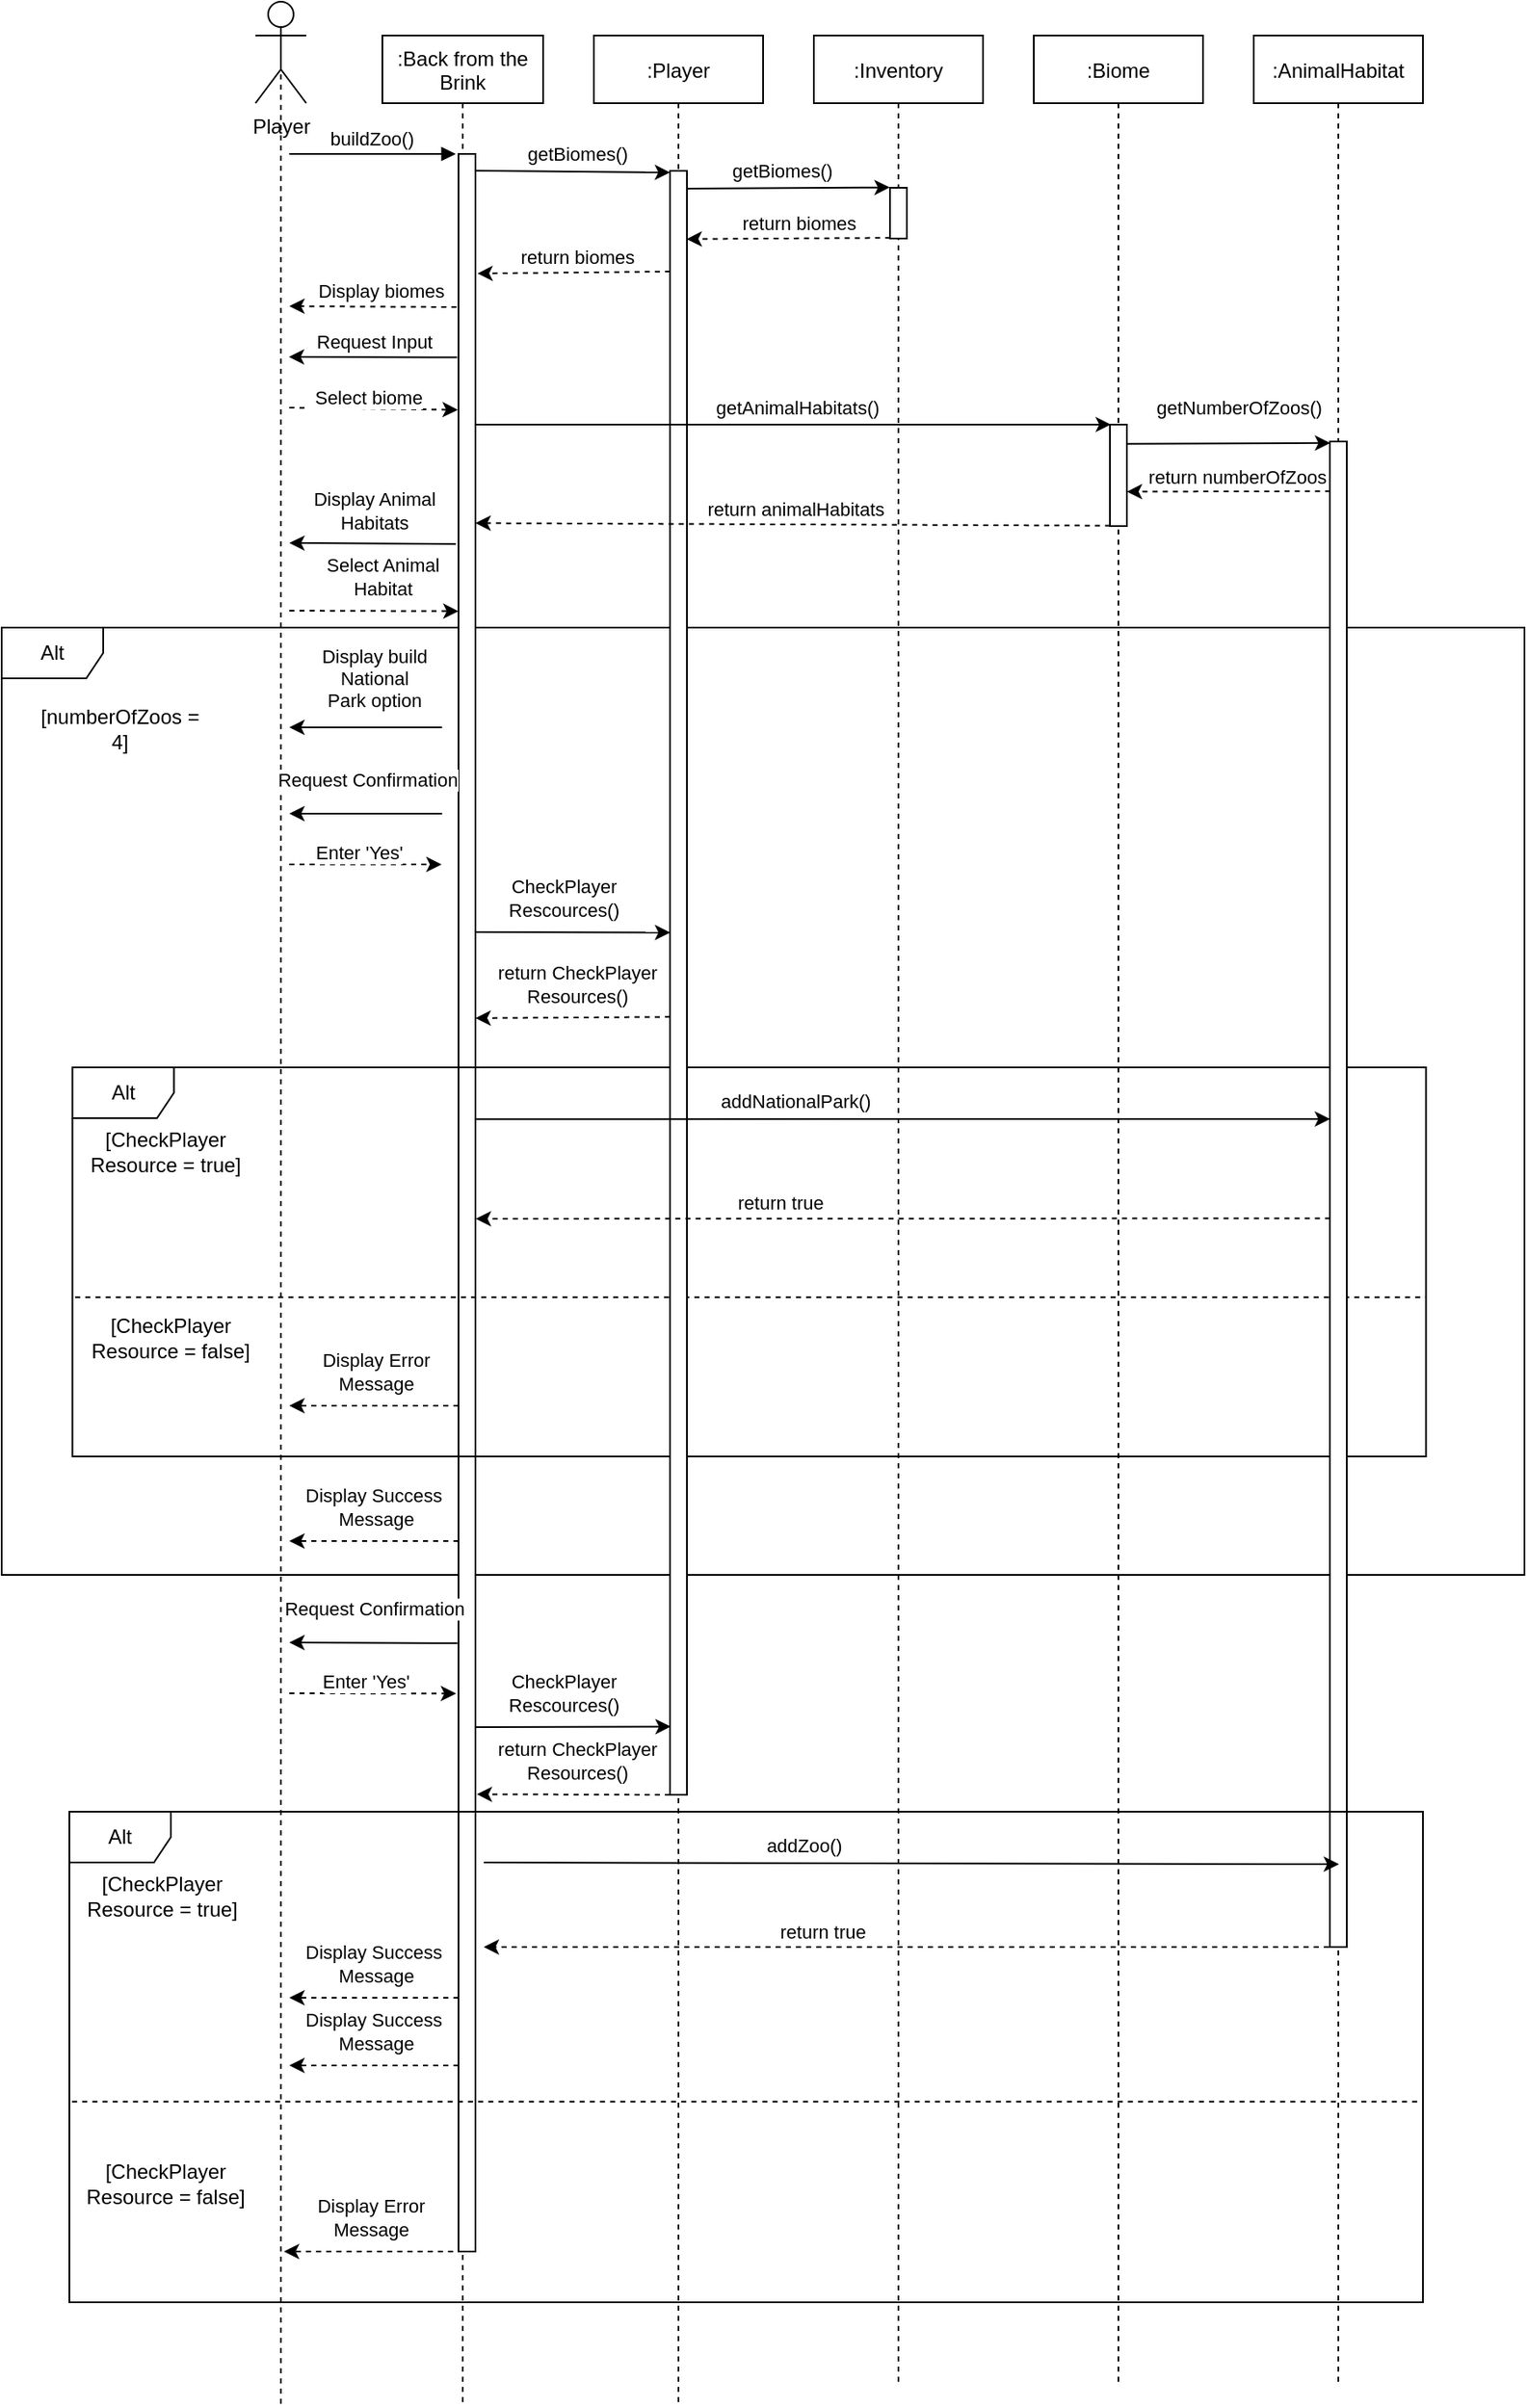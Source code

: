 <mxfile version="13.10.0" type="device"><diagram id="kgpKYQtTHZ0yAKxKKP6v" name="Page-1"><mxGraphModel dx="1663" dy="426" grid="1" gridSize="10" guides="1" tooltips="1" connect="1" arrows="1" fold="1" page="1" pageScale="1" pageWidth="850" pageHeight="1100" math="0" shadow="0"><root><mxCell id="0"/><mxCell id="1" parent="0"/><mxCell id="GCm224N83fhTWt9JQxF--8" value="Alt" style="shape=umlFrame;whiteSpace=wrap;html=1;fillColor=none;" parent="1" vertex="1"><mxGeometry x="-90" y="440" width="900" height="560" as="geometry"/></mxCell><mxCell id="6aAlP1yyFKGa0N2FsR2Q-11" value="Player" style="shape=umlActor;verticalLabelPosition=bottom;verticalAlign=top;html=1;outlineConnect=0;" parent="1" vertex="1"><mxGeometry x="60" y="70" width="30" height="60" as="geometry"/></mxCell><mxCell id="6aAlP1yyFKGa0N2FsR2Q-12" value=":Back from the&#10;Brink" style="shape=umlLifeline;perimeter=lifelinePerimeter;container=1;collapsible=0;recursiveResize=0;rounded=0;shadow=0;strokeWidth=1;" parent="1" vertex="1"><mxGeometry x="135" y="90" width="95" height="1400" as="geometry"/></mxCell><mxCell id="6aAlP1yyFKGa0N2FsR2Q-13" value="" style="points=[];perimeter=orthogonalPerimeter;rounded=0;shadow=0;strokeWidth=1;" parent="6aAlP1yyFKGa0N2FsR2Q-12" vertex="1"><mxGeometry x="45" y="70" width="10" height="1240" as="geometry"/></mxCell><mxCell id="6aAlP1yyFKGa0N2FsR2Q-14" value="buildZoo()" style="verticalAlign=bottom;startArrow=none;endArrow=block;startSize=8;shadow=0;strokeWidth=1;entryX=-0.161;entryY=0;entryDx=0;entryDy=0;entryPerimeter=0;startFill=0;" parent="6aAlP1yyFKGa0N2FsR2Q-12" target="6aAlP1yyFKGa0N2FsR2Q-13" edge="1"><mxGeometry relative="1" as="geometry"><mxPoint x="-55" y="70" as="sourcePoint"/><mxPoint x="35" y="70" as="targetPoint"/></mxGeometry></mxCell><mxCell id="GCm224N83fhTWt9JQxF--40" value="Alt" style="shape=umlFrame;whiteSpace=wrap;html=1;fillColor=none;" parent="6aAlP1yyFKGa0N2FsR2Q-12" vertex="1"><mxGeometry x="-183.2" y="610" width="800" height="230" as="geometry"/></mxCell><mxCell id="GCm224N83fhTWt9JQxF--44" value="" style="endArrow=none;dashed=1;html=1;exitX=0.002;exitY=0.591;exitDx=0;exitDy=0;exitPerimeter=0;entryX=1;entryY=0.591;entryDx=0;entryDy=0;entryPerimeter=0;" parent="6aAlP1yyFKGa0N2FsR2Q-12" source="GCm224N83fhTWt9JQxF--40" target="GCm224N83fhTWt9JQxF--40" edge="1"><mxGeometry width="50" height="50" relative="1" as="geometry"><mxPoint x="191.8" y="770" as="sourcePoint"/><mxPoint x="241.8" y="720" as="targetPoint"/></mxGeometry></mxCell><mxCell id="GCm224N83fhTWt9JQxF--49" value="" style="endArrow=classic;html=1;dashed=1;" parent="6aAlP1yyFKGa0N2FsR2Q-12" edge="1"><mxGeometry width="50" height="50" relative="1" as="geometry"><mxPoint x="45" y="810" as="sourcePoint"/><mxPoint x="-55" y="810" as="targetPoint"/></mxGeometry></mxCell><mxCell id="GCm224N83fhTWt9JQxF--50" value="Display Error &lt;br&gt;Message" style="edgeLabel;html=1;align=center;verticalAlign=middle;resizable=0;points=[];" parent="GCm224N83fhTWt9JQxF--49" vertex="1" connectable="0"><mxGeometry x="-0.093" y="-1" relative="1" as="geometry"><mxPoint x="-3.49" y="-19" as="offset"/></mxGeometry></mxCell><mxCell id="6aAlP1yyFKGa0N2FsR2Q-20" value=":Player" style="shape=umlLifeline;perimeter=lifelinePerimeter;container=1;collapsible=0;recursiveResize=0;rounded=0;shadow=0;strokeWidth=1;" parent="1" vertex="1"><mxGeometry x="260" y="90" width="100" height="1400" as="geometry"/></mxCell><mxCell id="6aAlP1yyFKGa0N2FsR2Q-21" value="" style="points=[];perimeter=orthogonalPerimeter;rounded=0;shadow=0;strokeWidth=1;" parent="6aAlP1yyFKGa0N2FsR2Q-20" vertex="1"><mxGeometry x="45" y="80" width="10" height="960" as="geometry"/></mxCell><mxCell id="6aAlP1yyFKGa0N2FsR2Q-26" value=":Inventory" style="shape=umlLifeline;perimeter=lifelinePerimeter;container=1;collapsible=0;recursiveResize=0;rounded=0;shadow=0;strokeWidth=1;" parent="1" vertex="1"><mxGeometry x="390" y="90" width="100" height="1390" as="geometry"/></mxCell><mxCell id="6aAlP1yyFKGa0N2FsR2Q-27" value="" style="points=[];perimeter=orthogonalPerimeter;rounded=0;shadow=0;strokeWidth=1;" parent="6aAlP1yyFKGa0N2FsR2Q-26" vertex="1"><mxGeometry x="45" y="90" width="10" height="30" as="geometry"/></mxCell><mxCell id="6aAlP1yyFKGa0N2FsR2Q-28" value="" style="endArrow=classic;html=1;exitX=0.978;exitY=0.008;exitDx=0;exitDy=0;exitPerimeter=0;entryX=0.006;entryY=0.001;entryDx=0;entryDy=0;entryPerimeter=0;" parent="1" source="6aAlP1yyFKGa0N2FsR2Q-13" target="6aAlP1yyFKGa0N2FsR2Q-21" edge="1"><mxGeometry width="50" height="50" relative="1" as="geometry"><mxPoint x="200" y="171" as="sourcePoint"/><mxPoint x="300" y="171" as="targetPoint"/></mxGeometry></mxCell><mxCell id="6aAlP1yyFKGa0N2FsR2Q-29" value="getBiomes()" style="edgeLabel;html=1;align=center;verticalAlign=middle;resizable=0;points=[];" parent="6aAlP1yyFKGa0N2FsR2Q-28" vertex="1" connectable="0"><mxGeometry x="-0.117" relative="1" as="geometry"><mxPoint x="9.09" y="-10.34" as="offset"/></mxGeometry></mxCell><mxCell id="6aAlP1yyFKGa0N2FsR2Q-30" value="" style="endArrow=classic;html=1;dashed=1;entryX=1.117;entryY=0.057;entryDx=0;entryDy=0;entryPerimeter=0;exitX=0.006;exitY=0.062;exitDx=0;exitDy=0;exitPerimeter=0;" parent="1" source="6aAlP1yyFKGa0N2FsR2Q-21" target="6aAlP1yyFKGa0N2FsR2Q-13" edge="1"><mxGeometry width="50" height="50" relative="1" as="geometry"><mxPoint x="300" y="230" as="sourcePoint"/><mxPoint x="200" y="230" as="targetPoint"/></mxGeometry></mxCell><mxCell id="6aAlP1yyFKGa0N2FsR2Q-31" value="return biomes" style="edgeLabel;html=1;align=center;verticalAlign=middle;resizable=0;points=[];" parent="6aAlP1yyFKGa0N2FsR2Q-30" vertex="1" connectable="0"><mxGeometry x="-0.093" y="-1" relative="1" as="geometry"><mxPoint x="-3.49" y="-8.12" as="offset"/></mxGeometry></mxCell><mxCell id="6aAlP1yyFKGa0N2FsR2Q-32" value="" style="endArrow=classic;html=1;dashed=1;exitX=-0.12;exitY=0.073;exitDx=0;exitDy=0;exitPerimeter=0;" parent="1" source="6aAlP1yyFKGa0N2FsR2Q-13" edge="1"><mxGeometry width="50" height="50" relative="1" as="geometry"><mxPoint x="170" y="250" as="sourcePoint"/><mxPoint x="80" y="250" as="targetPoint"/></mxGeometry></mxCell><mxCell id="6aAlP1yyFKGa0N2FsR2Q-33" value="Display biomes" style="edgeLabel;html=1;align=center;verticalAlign=middle;resizable=0;points=[];" parent="6aAlP1yyFKGa0N2FsR2Q-32" vertex="1" connectable="0"><mxGeometry x="-0.093" y="-1" relative="1" as="geometry"><mxPoint y="-8.12" as="offset"/></mxGeometry></mxCell><mxCell id="6aAlP1yyFKGa0N2FsR2Q-35" value="" style="endArrow=none;html=1;dashed=1;entryX=0.5;entryY=0.5;entryDx=0;entryDy=0;entryPerimeter=0;" parent="1" target="6aAlP1yyFKGa0N2FsR2Q-11" edge="1"><mxGeometry width="50" height="50" relative="1" as="geometry"><mxPoint x="75" y="1490" as="sourcePoint"/><mxPoint x="160" y="120" as="targetPoint"/></mxGeometry></mxCell><mxCell id="6aAlP1yyFKGa0N2FsR2Q-36" value="" style="endArrow=classic;html=1;exitX=1.012;exitY=0.011;exitDx=0;exitDy=0;exitPerimeter=0;entryX=-0.016;entryY=-0.007;entryDx=0;entryDy=0;entryPerimeter=0;" parent="1" source="6aAlP1yyFKGa0N2FsR2Q-21" target="6aAlP1yyFKGa0N2FsR2Q-27" edge="1"><mxGeometry width="50" height="50" relative="1" as="geometry"><mxPoint x="320" y="181" as="sourcePoint"/><mxPoint x="430" y="181" as="targetPoint"/></mxGeometry></mxCell><mxCell id="6aAlP1yyFKGa0N2FsR2Q-37" value="getBiomes()" style="edgeLabel;html=1;align=center;verticalAlign=middle;resizable=0;points=[];" parent="6aAlP1yyFKGa0N2FsR2Q-36" vertex="1" connectable="0"><mxGeometry x="-0.117" relative="1" as="geometry"><mxPoint x="2.18" y="-10.7" as="offset"/></mxGeometry></mxCell><mxCell id="6aAlP1yyFKGa0N2FsR2Q-40" value="" style="endArrow=classic;html=1;dashed=1;exitX=0.02;exitY=0.987;exitDx=0;exitDy=0;exitPerimeter=0;entryX=0.98;entryY=0.042;entryDx=0;entryDy=0;entryPerimeter=0;" parent="1" source="6aAlP1yyFKGa0N2FsR2Q-27" target="6aAlP1yyFKGa0N2FsR2Q-21" edge="1"><mxGeometry width="50" height="50" relative="1" as="geometry"><mxPoint x="420" y="210" as="sourcePoint"/><mxPoint x="320" y="210" as="targetPoint"/></mxGeometry></mxCell><mxCell id="6aAlP1yyFKGa0N2FsR2Q-41" value="return biomes" style="edgeLabel;html=1;align=center;verticalAlign=middle;resizable=0;points=[];" parent="6aAlP1yyFKGa0N2FsR2Q-40" vertex="1" connectable="0"><mxGeometry x="-0.093" y="-1" relative="1" as="geometry"><mxPoint y="-8.12" as="offset"/></mxGeometry></mxCell><mxCell id="6aAlP1yyFKGa0N2FsR2Q-42" value="" style="endArrow=classic;html=1;exitX=-0.08;exitY=0.097;exitDx=0;exitDy=0;exitPerimeter=0;" parent="1" source="6aAlP1yyFKGa0N2FsR2Q-13" edge="1"><mxGeometry width="50" height="50" relative="1" as="geometry"><mxPoint x="170" y="280" as="sourcePoint"/><mxPoint x="79.74" y="280" as="targetPoint"/><Array as="points"/></mxGeometry></mxCell><mxCell id="6aAlP1yyFKGa0N2FsR2Q-43" value="Request Input" style="edgeLabel;html=1;align=center;verticalAlign=middle;resizable=0;points=[];" parent="6aAlP1yyFKGa0N2FsR2Q-42" vertex="1" connectable="0"><mxGeometry x="-0.057" y="1" relative="1" as="geometry"><mxPoint x="-2.5" y="-10.23" as="offset"/></mxGeometry></mxCell><mxCell id="6aAlP1yyFKGa0N2FsR2Q-44" value="" style="endArrow=classic;html=1;dashed=1;entryX=-0.04;entryY=0.122;entryDx=0;entryDy=0;entryPerimeter=0;" parent="1" target="6aAlP1yyFKGa0N2FsR2Q-13" edge="1"><mxGeometry width="50" height="50" relative="1" as="geometry"><mxPoint x="80" y="310" as="sourcePoint"/><mxPoint x="170" y="310" as="targetPoint"/></mxGeometry></mxCell><mxCell id="6aAlP1yyFKGa0N2FsR2Q-45" value="&amp;nbsp;Select biome" style="edgeLabel;html=1;align=center;verticalAlign=middle;resizable=0;points=[];" parent="6aAlP1yyFKGa0N2FsR2Q-44" vertex="1" connectable="0"><mxGeometry x="-0.093" y="-1" relative="1" as="geometry"><mxPoint y="-8.12" as="offset"/></mxGeometry></mxCell><mxCell id="6aAlP1yyFKGa0N2FsR2Q-47" value=":Biome" style="shape=umlLifeline;perimeter=lifelinePerimeter;container=1;collapsible=0;recursiveResize=0;rounded=0;shadow=0;strokeWidth=1;" parent="1" vertex="1"><mxGeometry x="520" y="90" width="100" height="1390" as="geometry"/></mxCell><mxCell id="6aAlP1yyFKGa0N2FsR2Q-48" value="" style="points=[];perimeter=orthogonalPerimeter;rounded=0;shadow=0;strokeWidth=1;" parent="6aAlP1yyFKGa0N2FsR2Q-47" vertex="1"><mxGeometry x="45" y="230" width="10" height="60" as="geometry"/></mxCell><mxCell id="6aAlP1yyFKGa0N2FsR2Q-49" value=":AnimalHabitat" style="shape=umlLifeline;perimeter=lifelinePerimeter;container=1;collapsible=0;recursiveResize=0;rounded=0;shadow=0;strokeWidth=1;" parent="1" vertex="1"><mxGeometry x="650" y="90" width="100" height="1390" as="geometry"/></mxCell><mxCell id="6aAlP1yyFKGa0N2FsR2Q-50" value="" style="points=[];perimeter=orthogonalPerimeter;rounded=0;shadow=0;strokeWidth=1;" parent="6aAlP1yyFKGa0N2FsR2Q-49" vertex="1"><mxGeometry x="45" y="240" width="10" height="890" as="geometry"/></mxCell><mxCell id="GCm224N83fhTWt9JQxF--1" value="" style="endArrow=classic;html=1;entryX=0.06;entryY=-0.001;entryDx=0;entryDy=0;entryPerimeter=0;exitX=1;exitY=0.129;exitDx=0;exitDy=0;exitPerimeter=0;" parent="1" source="6aAlP1yyFKGa0N2FsR2Q-13" target="6aAlP1yyFKGa0N2FsR2Q-48" edge="1"><mxGeometry width="50" height="50" relative="1" as="geometry"><mxPoint x="200" y="319" as="sourcePoint"/><mxPoint x="560" y="320" as="targetPoint"/></mxGeometry></mxCell><mxCell id="GCm224N83fhTWt9JQxF--2" value="getAnimalHabitats()" style="edgeLabel;html=1;align=center;verticalAlign=middle;resizable=0;points=[];" parent="GCm224N83fhTWt9JQxF--1" vertex="1" connectable="0"><mxGeometry x="0.022" y="-1" relative="1" as="geometry"><mxPoint x="-1.79" y="-11.03" as="offset"/></mxGeometry></mxCell><mxCell id="GCm224N83fhTWt9JQxF--9" value="[numberOfZoos = 4]" style="text;html=1;strokeColor=none;fillColor=none;align=center;verticalAlign=middle;whiteSpace=wrap;rounded=0;" parent="1" vertex="1"><mxGeometry x="-70" y="480" width="100" height="40" as="geometry"/></mxCell><mxCell id="GCm224N83fhTWt9JQxF--10" value="getNumberOfZoos()" style="endArrow=classic;html=1;entryX=0.02;entryY=0.001;entryDx=0;entryDy=0;entryPerimeter=0;exitX=1.014;exitY=0.189;exitDx=0;exitDy=0;exitPerimeter=0;" parent="1" source="6aAlP1yyFKGa0N2FsR2Q-48" target="6aAlP1yyFKGa0N2FsR2Q-50" edge="1"><mxGeometry x="0.091" y="21" width="50" height="50" relative="1" as="geometry"><mxPoint x="590" y="331" as="sourcePoint"/><mxPoint x="690" y="331" as="targetPoint"/><mxPoint as="offset"/></mxGeometry></mxCell><mxCell id="GCm224N83fhTWt9JQxF--11" value="" style="endArrow=classic;html=1;dashed=1;exitX=0.02;exitY=0.033;exitDx=0;exitDy=0;exitPerimeter=0;entryX=0.998;entryY=0.661;entryDx=0;entryDy=0;entryPerimeter=0;" parent="1" source="6aAlP1yyFKGa0N2FsR2Q-50" target="6aAlP1yyFKGa0N2FsR2Q-48" edge="1"><mxGeometry width="50" height="50" relative="1" as="geometry"><mxPoint x="690" y="360.12" as="sourcePoint"/><mxPoint x="580" y="359" as="targetPoint"/></mxGeometry></mxCell><mxCell id="GCm224N83fhTWt9JQxF--16" value="return numberOfZoos" style="edgeLabel;html=1;align=center;verticalAlign=middle;resizable=0;points=[];" parent="GCm224N83fhTWt9JQxF--11" vertex="1" connectable="0"><mxGeometry x="-0.26" relative="1" as="geometry"><mxPoint x="-10.8" y="-9" as="offset"/></mxGeometry></mxCell><mxCell id="GCm224N83fhTWt9JQxF--18" value="" style="endArrow=classic;html=1;" parent="1" edge="1"><mxGeometry width="50" height="50" relative="1" as="geometry"><mxPoint x="170.26" y="550" as="sourcePoint"/><mxPoint x="80.0" y="550" as="targetPoint"/><Array as="points"/></mxGeometry></mxCell><mxCell id="GCm224N83fhTWt9JQxF--19" value="Request Confirmation" style="edgeLabel;html=1;align=center;verticalAlign=middle;resizable=0;points=[];" parent="GCm224N83fhTWt9JQxF--18" vertex="1" connectable="0"><mxGeometry x="-0.057" y="1" relative="1" as="geometry"><mxPoint x="-2.5" y="-21" as="offset"/></mxGeometry></mxCell><mxCell id="GCm224N83fhTWt9JQxF--20" value="" style="endArrow=classic;html=1;dashed=1;" parent="1" edge="1"><mxGeometry width="50" height="50" relative="1" as="geometry"><mxPoint x="80" y="580" as="sourcePoint"/><mxPoint x="170" y="580" as="targetPoint"/></mxGeometry></mxCell><mxCell id="GCm224N83fhTWt9JQxF--21" value="Enter 'Yes'" style="edgeLabel;html=1;align=center;verticalAlign=middle;resizable=0;points=[];" parent="GCm224N83fhTWt9JQxF--20" vertex="1" connectable="0"><mxGeometry x="-0.093" y="-1" relative="1" as="geometry"><mxPoint y="-8.12" as="offset"/></mxGeometry></mxCell><mxCell id="GCm224N83fhTWt9JQxF--28" value="" style="endArrow=classic;html=1;exitX=-0.16;exitY=0.186;exitDx=0;exitDy=0;exitPerimeter=0;" parent="1" source="6aAlP1yyFKGa0N2FsR2Q-13" edge="1"><mxGeometry width="50" height="50" relative="1" as="geometry"><mxPoint x="170.26" y="390" as="sourcePoint"/><mxPoint x="80.0" y="390" as="targetPoint"/><Array as="points"/></mxGeometry></mxCell><mxCell id="GCm224N83fhTWt9JQxF--29" value="Display Animal&lt;br&gt;Habitats" style="edgeLabel;html=1;align=center;verticalAlign=middle;resizable=0;points=[];" parent="GCm224N83fhTWt9JQxF--28" vertex="1" connectable="0"><mxGeometry x="-0.057" y="1" relative="1" as="geometry"><mxPoint x="-2.5" y="-21" as="offset"/></mxGeometry></mxCell><mxCell id="GCm224N83fhTWt9JQxF--30" value="" style="endArrow=classic;html=1;dashed=1;entryX=0;entryY=0.218;entryDx=0;entryDy=0;entryPerimeter=0;" parent="1" target="6aAlP1yyFKGa0N2FsR2Q-13" edge="1"><mxGeometry width="50" height="50" relative="1" as="geometry"><mxPoint x="80" y="430" as="sourcePoint"/><mxPoint x="170" y="430" as="targetPoint"/></mxGeometry></mxCell><mxCell id="GCm224N83fhTWt9JQxF--31" value="Select Animal&lt;br&gt;Habitat" style="edgeLabel;html=1;align=center;verticalAlign=middle;resizable=0;points=[];" parent="GCm224N83fhTWt9JQxF--30" vertex="1" connectable="0"><mxGeometry x="-0.093" y="-1" relative="1" as="geometry"><mxPoint x="9" y="-21" as="offset"/></mxGeometry></mxCell><mxCell id="GCm224N83fhTWt9JQxF--38" value="" style="endArrow=classic;html=1;exitX=0.969;exitY=0.75;exitDx=0;exitDy=0;exitPerimeter=0;entryX=0.042;entryY=0.958;entryDx=0;entryDy=0;entryPerimeter=0;" parent="1" source="6aAlP1yyFKGa0N2FsR2Q-13" target="6aAlP1yyFKGa0N2FsR2Q-21" edge="1"><mxGeometry width="50" height="50" relative="1" as="geometry"><mxPoint x="200" y="1090" as="sourcePoint"/><mxPoint x="290" y="1090" as="targetPoint"/></mxGeometry></mxCell><mxCell id="GCm224N83fhTWt9JQxF--39" value="CheckPlayer&lt;br&gt;Rescources()" style="edgeLabel;html=1;align=center;verticalAlign=middle;resizable=0;points=[];" parent="GCm224N83fhTWt9JQxF--38" vertex="1" connectable="0"><mxGeometry x="-0.093" y="-1" relative="1" as="geometry"><mxPoint y="-21" as="offset"/></mxGeometry></mxCell><mxCell id="GCm224N83fhTWt9JQxF--42" value="" style="endArrow=classic;html=1;" parent="1" edge="1"><mxGeometry width="50" height="50" relative="1" as="geometry"><mxPoint x="170.26" y="499" as="sourcePoint"/><mxPoint x="80" y="499" as="targetPoint"/><Array as="points"/></mxGeometry></mxCell><mxCell id="GCm224N83fhTWt9JQxF--43" value="Display build &lt;br&gt;National&lt;br&gt;Park option" style="edgeLabel;html=1;align=center;verticalAlign=middle;resizable=0;points=[];" parent="GCm224N83fhTWt9JQxF--42" vertex="1" connectable="0"><mxGeometry x="-0.057" y="1" relative="1" as="geometry"><mxPoint x="2.14" y="-30" as="offset"/></mxGeometry></mxCell><mxCell id="GCm224N83fhTWt9JQxF--41" value="[CheckPlayer&lt;br&gt;Resource = true]" style="text;html=1;strokeColor=none;fillColor=none;align=center;verticalAlign=middle;whiteSpace=wrap;rounded=0;" parent="1" vertex="1"><mxGeometry x="-43.2" y="730" width="100" height="40" as="geometry"/></mxCell><mxCell id="GCm224N83fhTWt9JQxF--46" value="" style="endArrow=classic;html=1;dashed=1;exitX=0.001;exitY=1;exitDx=0;exitDy=0;exitPerimeter=0;entryX=1.079;entryY=0.782;entryDx=0;entryDy=0;entryPerimeter=0;" parent="1" source="6aAlP1yyFKGa0N2FsR2Q-21" target="6aAlP1yyFKGa0N2FsR2Q-13" edge="1"><mxGeometry width="50" height="50" relative="1" as="geometry"><mxPoint x="300" y="1130" as="sourcePoint"/><mxPoint x="200" y="1130" as="targetPoint"/></mxGeometry></mxCell><mxCell id="GCm224N83fhTWt9JQxF--47" value="return CheckPlayer&lt;br&gt;Resources()" style="edgeLabel;html=1;align=center;verticalAlign=middle;resizable=0;points=[];" parent="GCm224N83fhTWt9JQxF--46" vertex="1" connectable="0"><mxGeometry x="-0.093" y="-1" relative="1" as="geometry"><mxPoint x="-3.49" y="-19" as="offset"/></mxGeometry></mxCell><mxCell id="GCm224N83fhTWt9JQxF--45" value="[CheckPlayer&lt;br&gt;Resource = false]" style="text;html=1;strokeColor=none;fillColor=none;align=center;verticalAlign=middle;whiteSpace=wrap;rounded=0;" parent="1" vertex="1"><mxGeometry x="-40" y="840" width="100" height="40" as="geometry"/></mxCell><mxCell id="GCm224N83fhTWt9JQxF--53" value="" style="endArrow=classic;html=1;exitX=-0.061;exitY=0.71;exitDx=0;exitDy=0;exitPerimeter=0;" parent="1" source="6aAlP1yyFKGa0N2FsR2Q-13" edge="1"><mxGeometry width="50" height="50" relative="1" as="geometry"><mxPoint x="170.26" y="1040" as="sourcePoint"/><mxPoint x="80" y="1040" as="targetPoint"/><Array as="points"/></mxGeometry></mxCell><mxCell id="GCm224N83fhTWt9JQxF--54" value="Request Confirmation" style="edgeLabel;html=1;align=center;verticalAlign=middle;resizable=0;points=[];" parent="GCm224N83fhTWt9JQxF--53" vertex="1" connectable="0"><mxGeometry x="-0.057" y="1" relative="1" as="geometry"><mxPoint x="-2.5" y="-21" as="offset"/></mxGeometry></mxCell><mxCell id="GCm224N83fhTWt9JQxF--55" value="" style="endArrow=classic;html=1;dashed=1;entryX=-0.14;entryY=0.734;entryDx=0;entryDy=0;entryPerimeter=0;" parent="1" target="6aAlP1yyFKGa0N2FsR2Q-13" edge="1"><mxGeometry width="50" height="50" relative="1" as="geometry"><mxPoint x="80" y="1070" as="sourcePoint"/><mxPoint x="170" y="1070" as="targetPoint"/></mxGeometry></mxCell><mxCell id="GCm224N83fhTWt9JQxF--56" value="Enter 'Yes'" style="edgeLabel;html=1;align=center;verticalAlign=middle;resizable=0;points=[];" parent="GCm224N83fhTWt9JQxF--55" vertex="1" connectable="0"><mxGeometry x="-0.093" y="-1" relative="1" as="geometry"><mxPoint y="-8.12" as="offset"/></mxGeometry></mxCell><mxCell id="GCm224N83fhTWt9JQxF--57" value="" style="endArrow=classic;html=1;dashed=1;" parent="1" edge="1"><mxGeometry width="50" height="50" relative="1" as="geometry"><mxPoint x="180" y="980" as="sourcePoint"/><mxPoint x="80" y="980" as="targetPoint"/></mxGeometry></mxCell><mxCell id="GCm224N83fhTWt9JQxF--58" value="Display Success&amp;nbsp;&lt;br&gt;Message" style="edgeLabel;html=1;align=center;verticalAlign=middle;resizable=0;points=[];" parent="GCm224N83fhTWt9JQxF--57" vertex="1" connectable="0"><mxGeometry x="-0.093" y="-1" relative="1" as="geometry"><mxPoint x="-3.49" y="-19" as="offset"/></mxGeometry></mxCell><mxCell id="GCm224N83fhTWt9JQxF--61" value="" style="endArrow=classic;html=1;dashed=1;" parent="1" edge="1"><mxGeometry width="50" height="50" relative="1" as="geometry"><mxPoint x="180" y="1250" as="sourcePoint"/><mxPoint x="80" y="1250" as="targetPoint"/></mxGeometry></mxCell><mxCell id="GCm224N83fhTWt9JQxF--62" value="Display Success&amp;nbsp;&lt;br&gt;Message" style="edgeLabel;html=1;align=center;verticalAlign=middle;resizable=0;points=[];" parent="GCm224N83fhTWt9JQxF--61" vertex="1" connectable="0"><mxGeometry x="-0.093" y="-1" relative="1" as="geometry"><mxPoint x="-3.49" y="-19" as="offset"/></mxGeometry></mxCell><mxCell id="GCm224N83fhTWt9JQxF--63" value="" style="endArrow=classic;html=1;dashed=1;" parent="1" edge="1"><mxGeometry width="50" height="50" relative="1" as="geometry"><mxPoint x="180" y="1290" as="sourcePoint"/><mxPoint x="80" y="1290" as="targetPoint"/></mxGeometry></mxCell><mxCell id="GCm224N83fhTWt9JQxF--64" value="Display Success&amp;nbsp;&lt;br&gt;Message" style="edgeLabel;html=1;align=center;verticalAlign=middle;resizable=0;points=[];" parent="GCm224N83fhTWt9JQxF--63" vertex="1" connectable="0"><mxGeometry x="-0.093" y="-1" relative="1" as="geometry"><mxPoint x="-3.49" y="-19" as="offset"/></mxGeometry></mxCell><mxCell id="GCm224N83fhTWt9JQxF--65" value="" style="endArrow=classic;html=1;dashed=1;entryX=1;entryY=0.176;entryDx=0;entryDy=0;entryPerimeter=0;exitX=0.014;exitY=0.996;exitDx=0;exitDy=0;exitPerimeter=0;" parent="1" source="6aAlP1yyFKGa0N2FsR2Q-48" target="6aAlP1yyFKGa0N2FsR2Q-13" edge="1"><mxGeometry width="50" height="50" relative="1" as="geometry"><mxPoint x="560" y="378" as="sourcePoint"/><mxPoint x="200" y="379" as="targetPoint"/></mxGeometry></mxCell><mxCell id="GCm224N83fhTWt9JQxF--66" value="return animalHabitats" style="edgeLabel;html=1;align=center;verticalAlign=middle;resizable=0;points=[];" parent="GCm224N83fhTWt9JQxF--65" vertex="1" connectable="0"><mxGeometry x="-0.26" relative="1" as="geometry"><mxPoint x="-47.06" y="-9" as="offset"/></mxGeometry></mxCell><mxCell id="GCm224N83fhTWt9JQxF--68" value="" style="endArrow=classic;html=1;exitX=0.953;exitY=0.371;exitDx=0;exitDy=0;exitPerimeter=0;entryX=0.012;entryY=0.469;entryDx=0;entryDy=0;entryPerimeter=0;" parent="1" source="6aAlP1yyFKGa0N2FsR2Q-13" target="6aAlP1yyFKGa0N2FsR2Q-21" edge="1"><mxGeometry width="50" height="50" relative="1" as="geometry"><mxPoint x="200" y="620.0" as="sourcePoint"/><mxPoint x="290" y="620.0" as="targetPoint"/></mxGeometry></mxCell><mxCell id="GCm224N83fhTWt9JQxF--69" value="CheckPlayer&lt;br&gt;Rescources()" style="edgeLabel;html=1;align=center;verticalAlign=middle;resizable=0;points=[];" parent="GCm224N83fhTWt9JQxF--68" vertex="1" connectable="0"><mxGeometry x="-0.093" y="-1" relative="1" as="geometry"><mxPoint y="-21" as="offset"/></mxGeometry></mxCell><mxCell id="GCm224N83fhTWt9JQxF--70" value="" style="endArrow=classic;html=1;dashed=1;exitX=0.001;exitY=0.521;exitDx=0;exitDy=0;exitPerimeter=0;entryX=1.003;entryY=0.412;entryDx=0;entryDy=0;entryPerimeter=0;" parent="1" source="6aAlP1yyFKGa0N2FsR2Q-21" target="6aAlP1yyFKGa0N2FsR2Q-13" edge="1"><mxGeometry width="50" height="50" relative="1" as="geometry"><mxPoint x="300" y="670.0" as="sourcePoint"/><mxPoint x="200" y="670.0" as="targetPoint"/></mxGeometry></mxCell><mxCell id="GCm224N83fhTWt9JQxF--71" value="return CheckPlayer&lt;br&gt;Resources()" style="edgeLabel;html=1;align=center;verticalAlign=middle;resizable=0;points=[];" parent="GCm224N83fhTWt9JQxF--70" vertex="1" connectable="0"><mxGeometry x="-0.093" y="-1" relative="1" as="geometry"><mxPoint x="-3.49" y="-19" as="offset"/></mxGeometry></mxCell><mxCell id="GCm224N83fhTWt9JQxF--81" value="Alt" style="shape=umlFrame;whiteSpace=wrap;html=1;fillColor=none;" parent="1" vertex="1"><mxGeometry x="-50" y="1140" width="800" height="290" as="geometry"/></mxCell><mxCell id="GCm224N83fhTWt9JQxF--82" value="" style="endArrow=none;dashed=1;html=1;exitX=0.002;exitY=0.591;exitDx=0;exitDy=0;exitPerimeter=0;entryX=1;entryY=0.591;entryDx=0;entryDy=0;entryPerimeter=0;" parent="1" source="GCm224N83fhTWt9JQxF--81" target="GCm224N83fhTWt9JQxF--81" edge="1"><mxGeometry width="50" height="50" relative="1" as="geometry"><mxPoint x="190" y="1210" as="sourcePoint"/><mxPoint x="240" y="1160" as="targetPoint"/></mxGeometry></mxCell><mxCell id="GCm224N83fhTWt9JQxF--83" value="" style="endArrow=classic;html=1;dashed=1;" parent="1" edge="1"><mxGeometry width="50" height="50" relative="1" as="geometry"><mxPoint x="176.8" y="1400" as="sourcePoint"/><mxPoint x="76.8" y="1400" as="targetPoint"/></mxGeometry></mxCell><mxCell id="GCm224N83fhTWt9JQxF--84" value="Display Error &lt;br&gt;Message" style="edgeLabel;html=1;align=center;verticalAlign=middle;resizable=0;points=[];" parent="GCm224N83fhTWt9JQxF--83" vertex="1" connectable="0"><mxGeometry x="-0.093" y="-1" relative="1" as="geometry"><mxPoint x="-3.49" y="-19" as="offset"/></mxGeometry></mxCell><mxCell id="GCm224N83fhTWt9JQxF--87" value="[CheckPlayer&lt;br&gt;Resource = true]" style="text;html=1;strokeColor=none;fillColor=none;align=center;verticalAlign=middle;whiteSpace=wrap;rounded=0;" parent="1" vertex="1"><mxGeometry x="-45" y="1170" width="100" height="40" as="geometry"/></mxCell><mxCell id="GCm224N83fhTWt9JQxF--88" value="[CheckPlayer&lt;br&gt;Resource = false]" style="text;html=1;strokeColor=none;fillColor=none;align=center;verticalAlign=middle;whiteSpace=wrap;rounded=0;" parent="1" vertex="1"><mxGeometry x="-43.2" y="1340" width="100" height="40" as="geometry"/></mxCell><mxCell id="GCm224N83fhTWt9JQxF--51" value="" style="endArrow=classic;html=1;entryX=0.013;entryY=0.45;entryDx=0;entryDy=0;entryPerimeter=0;exitX=0.298;exitY=0.133;exitDx=0;exitDy=0;exitPerimeter=0;" parent="1" source="GCm224N83fhTWt9JQxF--40" target="6aAlP1yyFKGa0N2FsR2Q-50" edge="1"><mxGeometry width="50" height="50" relative="1" as="geometry"><mxPoint x="200" y="730" as="sourcePoint"/><mxPoint x="690" y="731" as="targetPoint"/></mxGeometry></mxCell><mxCell id="GCm224N83fhTWt9JQxF--89" value="addNationalPark()" style="edgeLabel;html=1;align=center;verticalAlign=middle;resizable=0;points=[];" parent="GCm224N83fhTWt9JQxF--51" vertex="1" connectable="0"><mxGeometry x="0.2" relative="1" as="geometry"><mxPoint x="-114" y="-10.6" as="offset"/></mxGeometry></mxCell><mxCell id="GCm224N83fhTWt9JQxF--98" value="" style="endArrow=classic;html=1;entryX=0.938;entryY=0.107;entryDx=0;entryDy=0;entryPerimeter=0;" parent="1" target="GCm224N83fhTWt9JQxF--81" edge="1"><mxGeometry width="50" height="50" relative="1" as="geometry"><mxPoint x="195" y="1170" as="sourcePoint"/><mxPoint x="685.0" y="1171.0" as="targetPoint"/></mxGeometry></mxCell><mxCell id="GCm224N83fhTWt9JQxF--99" value="addZoo()" style="edgeLabel;html=1;align=center;verticalAlign=middle;resizable=0;points=[];" parent="GCm224N83fhTWt9JQxF--98" vertex="1" connectable="0"><mxGeometry x="0.2" relative="1" as="geometry"><mxPoint x="-114" y="-10.6" as="offset"/></mxGeometry></mxCell><mxCell id="GCm224N83fhTWt9JQxF--100" value="" style="endArrow=classic;html=1;dashed=1;entryX=0.31;entryY=0.389;entryDx=0;entryDy=0;entryPerimeter=0;exitX=0.938;exitY=0.276;exitDx=0;exitDy=0;exitPerimeter=0;" parent="1" source="GCm224N83fhTWt9JQxF--81" edge="1"><mxGeometry width="50" height="50" relative="1" as="geometry"><mxPoint x="685.1" y="1220.03" as="sourcePoint"/><mxPoint x="194.9" y="1220" as="targetPoint"/></mxGeometry></mxCell><mxCell id="GCm224N83fhTWt9JQxF--101" value="return true" style="edgeLabel;html=1;align=center;verticalAlign=middle;resizable=0;points=[];" parent="GCm224N83fhTWt9JQxF--100" vertex="1" connectable="0"><mxGeometry x="-0.26" relative="1" as="geometry"><mxPoint x="-119.02" y="-9.49" as="offset"/></mxGeometry></mxCell><mxCell id="GCm224N83fhTWt9JQxF--96" value="" style="endArrow=classic;html=1;dashed=1;entryX=0.298;entryY=0.389;entryDx=0;entryDy=0;entryPerimeter=0;exitX=0.013;exitY=0.516;exitDx=0;exitDy=0;exitPerimeter=0;" parent="1" source="6aAlP1yyFKGa0N2FsR2Q-50" target="GCm224N83fhTWt9JQxF--40" edge="1"><mxGeometry width="50" height="50" relative="1" as="geometry"><mxPoint x="690.0" y="789.5" as="sourcePoint"/><mxPoint x="330" y="789.56" as="targetPoint"/></mxGeometry></mxCell><mxCell id="GCm224N83fhTWt9JQxF--97" value="return true" style="edgeLabel;html=1;align=center;verticalAlign=middle;resizable=0;points=[];" parent="GCm224N83fhTWt9JQxF--96" vertex="1" connectable="0"><mxGeometry x="-0.26" relative="1" as="geometry"><mxPoint x="-138.82" y="-9.49" as="offset"/></mxGeometry></mxCell></root></mxGraphModel></diagram></mxfile>